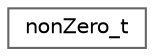 digraph "Graphical Class Hierarchy"
{
 // LATEX_PDF_SIZE
  bgcolor="transparent";
  edge [fontname=Helvetica,fontsize=10,labelfontname=Helvetica,labelfontsize=10];
  node [fontname=Helvetica,fontsize=10,shape=box,height=0.2,width=0.4];
  rankdir="LR";
  Node0 [id="Node000000",label="nonZero_t",height=0.2,width=0.4,color="grey40", fillcolor="white", style="filled",URL="$structnonZero__t.html",tooltip=" "];
}
